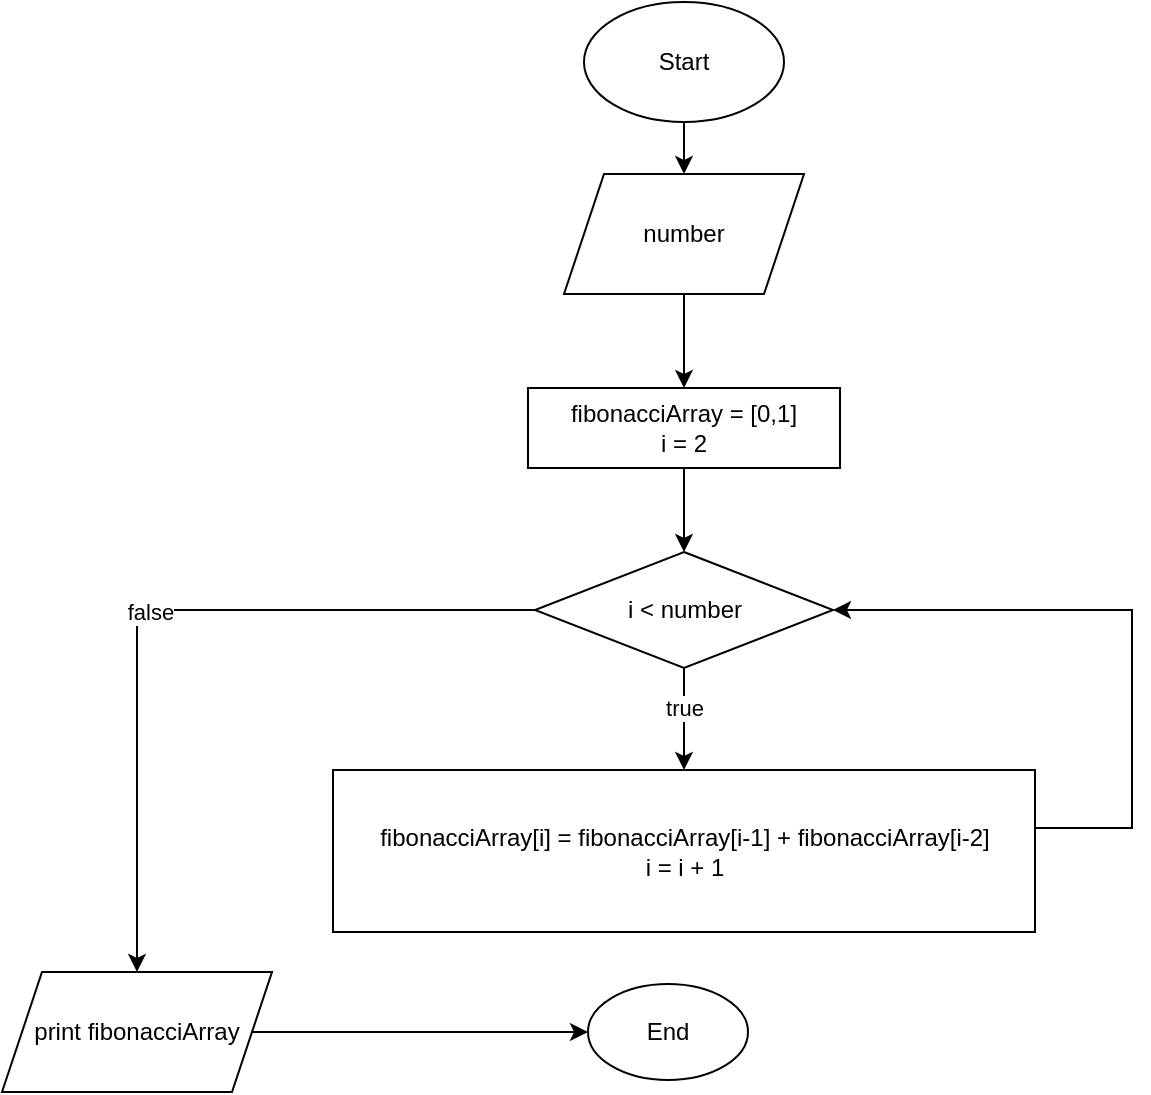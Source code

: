 <mxfile version="25.0.1">
  <diagram name="Page-1" id="J6qU1CufO3tT0paZhnID">
    <mxGraphModel dx="1188" dy="743" grid="0" gridSize="10" guides="1" tooltips="1" connect="1" arrows="1" fold="1" page="0" pageScale="1" pageWidth="827" pageHeight="1169" math="0" shadow="0">
      <root>
        <mxCell id="0" />
        <mxCell id="1" parent="0" />
        <mxCell id="n1ISIKl0yZO8UXlDY4mg-215" value="" style="edgeStyle=orthogonalEdgeStyle;rounded=0;orthogonalLoop=1;jettySize=auto;html=1;" edge="1" parent="1" source="n1ISIKl0yZO8UXlDY4mg-1" target="n1ISIKl0yZO8UXlDY4mg-214">
          <mxGeometry relative="1" as="geometry" />
        </mxCell>
        <mxCell id="n1ISIKl0yZO8UXlDY4mg-1" value="Start" style="ellipse;whiteSpace=wrap;html=1;" vertex="1" parent="1">
          <mxGeometry x="-40" y="9" width="100" height="60" as="geometry" />
        </mxCell>
        <mxCell id="n1ISIKl0yZO8UXlDY4mg-173" value="" style="edgeStyle=orthogonalEdgeStyle;rounded=0;orthogonalLoop=1;jettySize=auto;html=1;" edge="1" parent="1" source="n1ISIKl0yZO8UXlDY4mg-123" target="n1ISIKl0yZO8UXlDY4mg-172">
          <mxGeometry relative="1" as="geometry" />
        </mxCell>
        <mxCell id="n1ISIKl0yZO8UXlDY4mg-123" value="fibonacciArray = [0,1]&lt;br&gt;i = 2" style="rounded=0;whiteSpace=wrap;html=1;" vertex="1" parent="1">
          <mxGeometry x="-68" y="202" width="156" height="40" as="geometry" />
        </mxCell>
        <mxCell id="n1ISIKl0yZO8UXlDY4mg-231" value="" style="edgeStyle=orthogonalEdgeStyle;rounded=0;orthogonalLoop=1;jettySize=auto;html=1;" edge="1" parent="1" source="n1ISIKl0yZO8UXlDY4mg-172" target="n1ISIKl0yZO8UXlDY4mg-230">
          <mxGeometry relative="1" as="geometry" />
        </mxCell>
        <mxCell id="n1ISIKl0yZO8UXlDY4mg-233" value="true" style="edgeLabel;html=1;align=center;verticalAlign=middle;resizable=0;points=[];" vertex="1" connectable="0" parent="n1ISIKl0yZO8UXlDY4mg-231">
          <mxGeometry x="-0.24" relative="1" as="geometry">
            <mxPoint as="offset" />
          </mxGeometry>
        </mxCell>
        <mxCell id="n1ISIKl0yZO8UXlDY4mg-235" value="" style="edgeStyle=orthogonalEdgeStyle;rounded=0;orthogonalLoop=1;jettySize=auto;html=1;" edge="1" parent="1" source="n1ISIKl0yZO8UXlDY4mg-172" target="n1ISIKl0yZO8UXlDY4mg-234">
          <mxGeometry relative="1" as="geometry" />
        </mxCell>
        <mxCell id="n1ISIKl0yZO8UXlDY4mg-236" value="false" style="edgeLabel;html=1;align=center;verticalAlign=middle;resizable=0;points=[];" vertex="1" connectable="0" parent="n1ISIKl0yZO8UXlDY4mg-235">
          <mxGeometry x="0.016" y="1" relative="1" as="geometry">
            <mxPoint as="offset" />
          </mxGeometry>
        </mxCell>
        <mxCell id="n1ISIKl0yZO8UXlDY4mg-172" value="i &amp;lt; number" style="rhombus;whiteSpace=wrap;html=1;rounded=0;" vertex="1" parent="1">
          <mxGeometry x="-64.5" y="284" width="149" height="58" as="geometry" />
        </mxCell>
        <mxCell id="n1ISIKl0yZO8UXlDY4mg-216" value="" style="edgeStyle=orthogonalEdgeStyle;rounded=0;orthogonalLoop=1;jettySize=auto;html=1;" edge="1" parent="1" source="n1ISIKl0yZO8UXlDY4mg-214" target="n1ISIKl0yZO8UXlDY4mg-123">
          <mxGeometry relative="1" as="geometry" />
        </mxCell>
        <mxCell id="n1ISIKl0yZO8UXlDY4mg-214" value="number" style="shape=parallelogram;perimeter=parallelogramPerimeter;whiteSpace=wrap;html=1;fixedSize=1;" vertex="1" parent="1">
          <mxGeometry x="-50" y="95" width="120" height="60" as="geometry" />
        </mxCell>
        <mxCell id="n1ISIKl0yZO8UXlDY4mg-232" style="edgeStyle=orthogonalEdgeStyle;rounded=0;orthogonalLoop=1;jettySize=auto;html=1;exitX=1;exitY=0.5;exitDx=0;exitDy=0;entryX=1;entryY=0.5;entryDx=0;entryDy=0;" edge="1" parent="1" source="n1ISIKl0yZO8UXlDY4mg-230" target="n1ISIKl0yZO8UXlDY4mg-172">
          <mxGeometry relative="1" as="geometry">
            <Array as="points">
              <mxPoint x="186" y="422" />
              <mxPoint x="234" y="422" />
              <mxPoint x="234" y="313" />
            </Array>
          </mxGeometry>
        </mxCell>
        <mxCell id="n1ISIKl0yZO8UXlDY4mg-230" value="fibonacciArray[i] = fibonacciArray[i-1] + fibonacciArray[i-2]&lt;br&gt;i = i + 1" style="rounded=0;whiteSpace=wrap;html=1;" vertex="1" parent="1">
          <mxGeometry x="-165.5" y="393" width="351" height="81" as="geometry" />
        </mxCell>
        <mxCell id="n1ISIKl0yZO8UXlDY4mg-238" value="" style="edgeStyle=orthogonalEdgeStyle;rounded=0;orthogonalLoop=1;jettySize=auto;html=1;" edge="1" parent="1" source="n1ISIKl0yZO8UXlDY4mg-234" target="n1ISIKl0yZO8UXlDY4mg-237">
          <mxGeometry relative="1" as="geometry" />
        </mxCell>
        <mxCell id="n1ISIKl0yZO8UXlDY4mg-234" value="print fibonacciArray" style="shape=parallelogram;perimeter=parallelogramPerimeter;whiteSpace=wrap;html=1;fixedSize=1;rounded=0;" vertex="1" parent="1">
          <mxGeometry x="-331" y="494" width="135" height="60" as="geometry" />
        </mxCell>
        <mxCell id="n1ISIKl0yZO8UXlDY4mg-237" value="End" style="ellipse;whiteSpace=wrap;html=1;rounded=0;" vertex="1" parent="1">
          <mxGeometry x="-38" y="500" width="80" height="48" as="geometry" />
        </mxCell>
      </root>
    </mxGraphModel>
  </diagram>
</mxfile>

